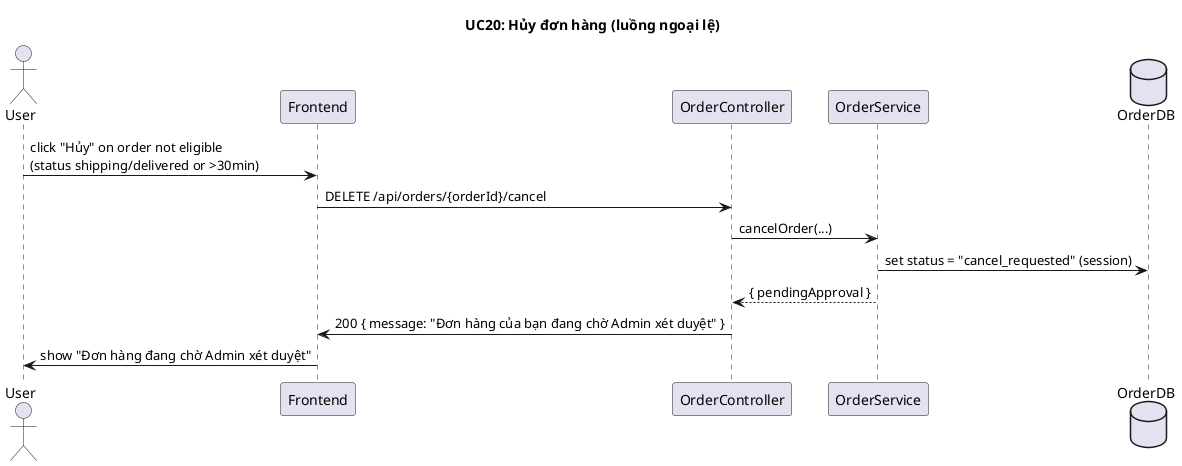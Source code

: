 @startuml UC20_CancelOrder_Exception_AdminApproval

title UC20: Hủy đơn hàng (luồng ngoại lệ)

actor User
participant Frontend
participant OrderController
participant OrderService
database OrderDB

User -> Frontend: click "Hủy" on order not eligible \n(status shipping/delivered or >30min)
Frontend -> OrderController: DELETE /api/orders/{orderId}/cancel
OrderController -> OrderService: cancelOrder(...)
OrderService -> OrderDB: set status = "cancel_requested" (session)
OrderService --> OrderController: { pendingApproval }
OrderController -> Frontend: 200 { message: "Đơn hàng của bạn đang chờ Admin xét duyệt" }
Frontend -> User: show "Đơn hàng đang chờ Admin xét duyệt"
@enduml
